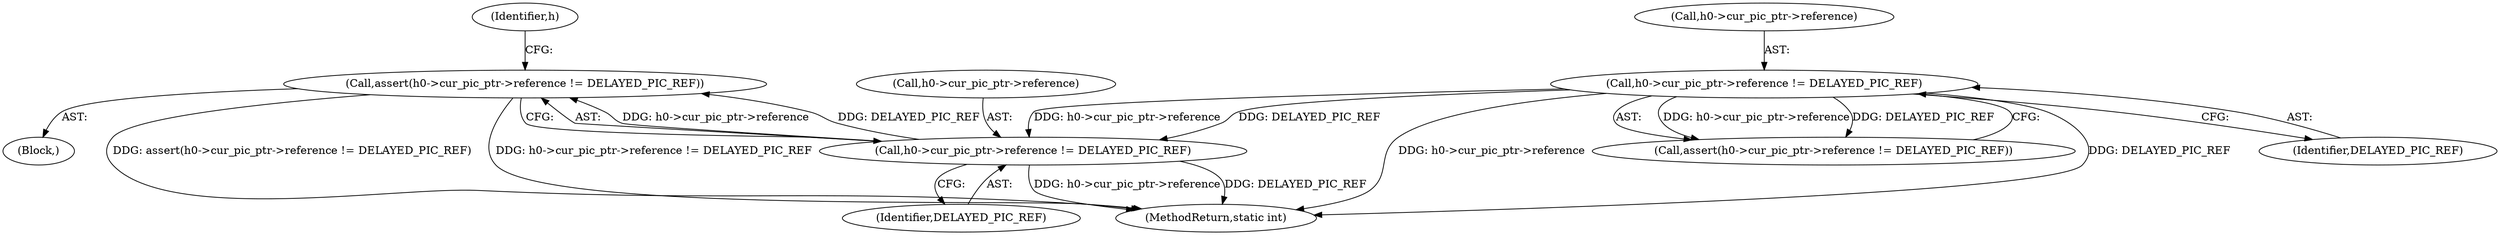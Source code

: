 digraph "0_FFmpeg_29ffeef5e73b8f41ff3a3f2242d356759c66f91f@API" {
"1001730" [label="(Call,assert(h0->cur_pic_ptr->reference != DELAYED_PIC_REF))"];
"1001731" [label="(Call,h0->cur_pic_ptr->reference != DELAYED_PIC_REF)"];
"1001282" [label="(Call,h0->cur_pic_ptr->reference != DELAYED_PIC_REF)"];
"1001731" [label="(Call,h0->cur_pic_ptr->reference != DELAYED_PIC_REF)"];
"1001730" [label="(Call,assert(h0->cur_pic_ptr->reference != DELAYED_PIC_REF))"];
"1001737" [label="(Identifier,DELAYED_PIC_REF)"];
"1001288" [label="(Identifier,DELAYED_PIC_REF)"];
"1001715" [label="(Block,)"];
"1001282" [label="(Call,h0->cur_pic_ptr->reference != DELAYED_PIC_REF)"];
"1001283" [label="(Call,h0->cur_pic_ptr->reference)"];
"1001742" [label="(Identifier,h)"];
"1003435" [label="(MethodReturn,static int)"];
"1001732" [label="(Call,h0->cur_pic_ptr->reference)"];
"1001281" [label="(Call,assert(h0->cur_pic_ptr->reference != DELAYED_PIC_REF))"];
"1001730" -> "1001715"  [label="AST: "];
"1001730" -> "1001731"  [label="CFG: "];
"1001731" -> "1001730"  [label="AST: "];
"1001742" -> "1001730"  [label="CFG: "];
"1001730" -> "1003435"  [label="DDG: assert(h0->cur_pic_ptr->reference != DELAYED_PIC_REF)"];
"1001730" -> "1003435"  [label="DDG: h0->cur_pic_ptr->reference != DELAYED_PIC_REF"];
"1001731" -> "1001730"  [label="DDG: h0->cur_pic_ptr->reference"];
"1001731" -> "1001730"  [label="DDG: DELAYED_PIC_REF"];
"1001731" -> "1001737"  [label="CFG: "];
"1001732" -> "1001731"  [label="AST: "];
"1001737" -> "1001731"  [label="AST: "];
"1001731" -> "1003435"  [label="DDG: h0->cur_pic_ptr->reference"];
"1001731" -> "1003435"  [label="DDG: DELAYED_PIC_REF"];
"1001282" -> "1001731"  [label="DDG: h0->cur_pic_ptr->reference"];
"1001282" -> "1001731"  [label="DDG: DELAYED_PIC_REF"];
"1001282" -> "1001281"  [label="AST: "];
"1001282" -> "1001288"  [label="CFG: "];
"1001283" -> "1001282"  [label="AST: "];
"1001288" -> "1001282"  [label="AST: "];
"1001281" -> "1001282"  [label="CFG: "];
"1001282" -> "1003435"  [label="DDG: h0->cur_pic_ptr->reference"];
"1001282" -> "1003435"  [label="DDG: DELAYED_PIC_REF"];
"1001282" -> "1001281"  [label="DDG: h0->cur_pic_ptr->reference"];
"1001282" -> "1001281"  [label="DDG: DELAYED_PIC_REF"];
}
